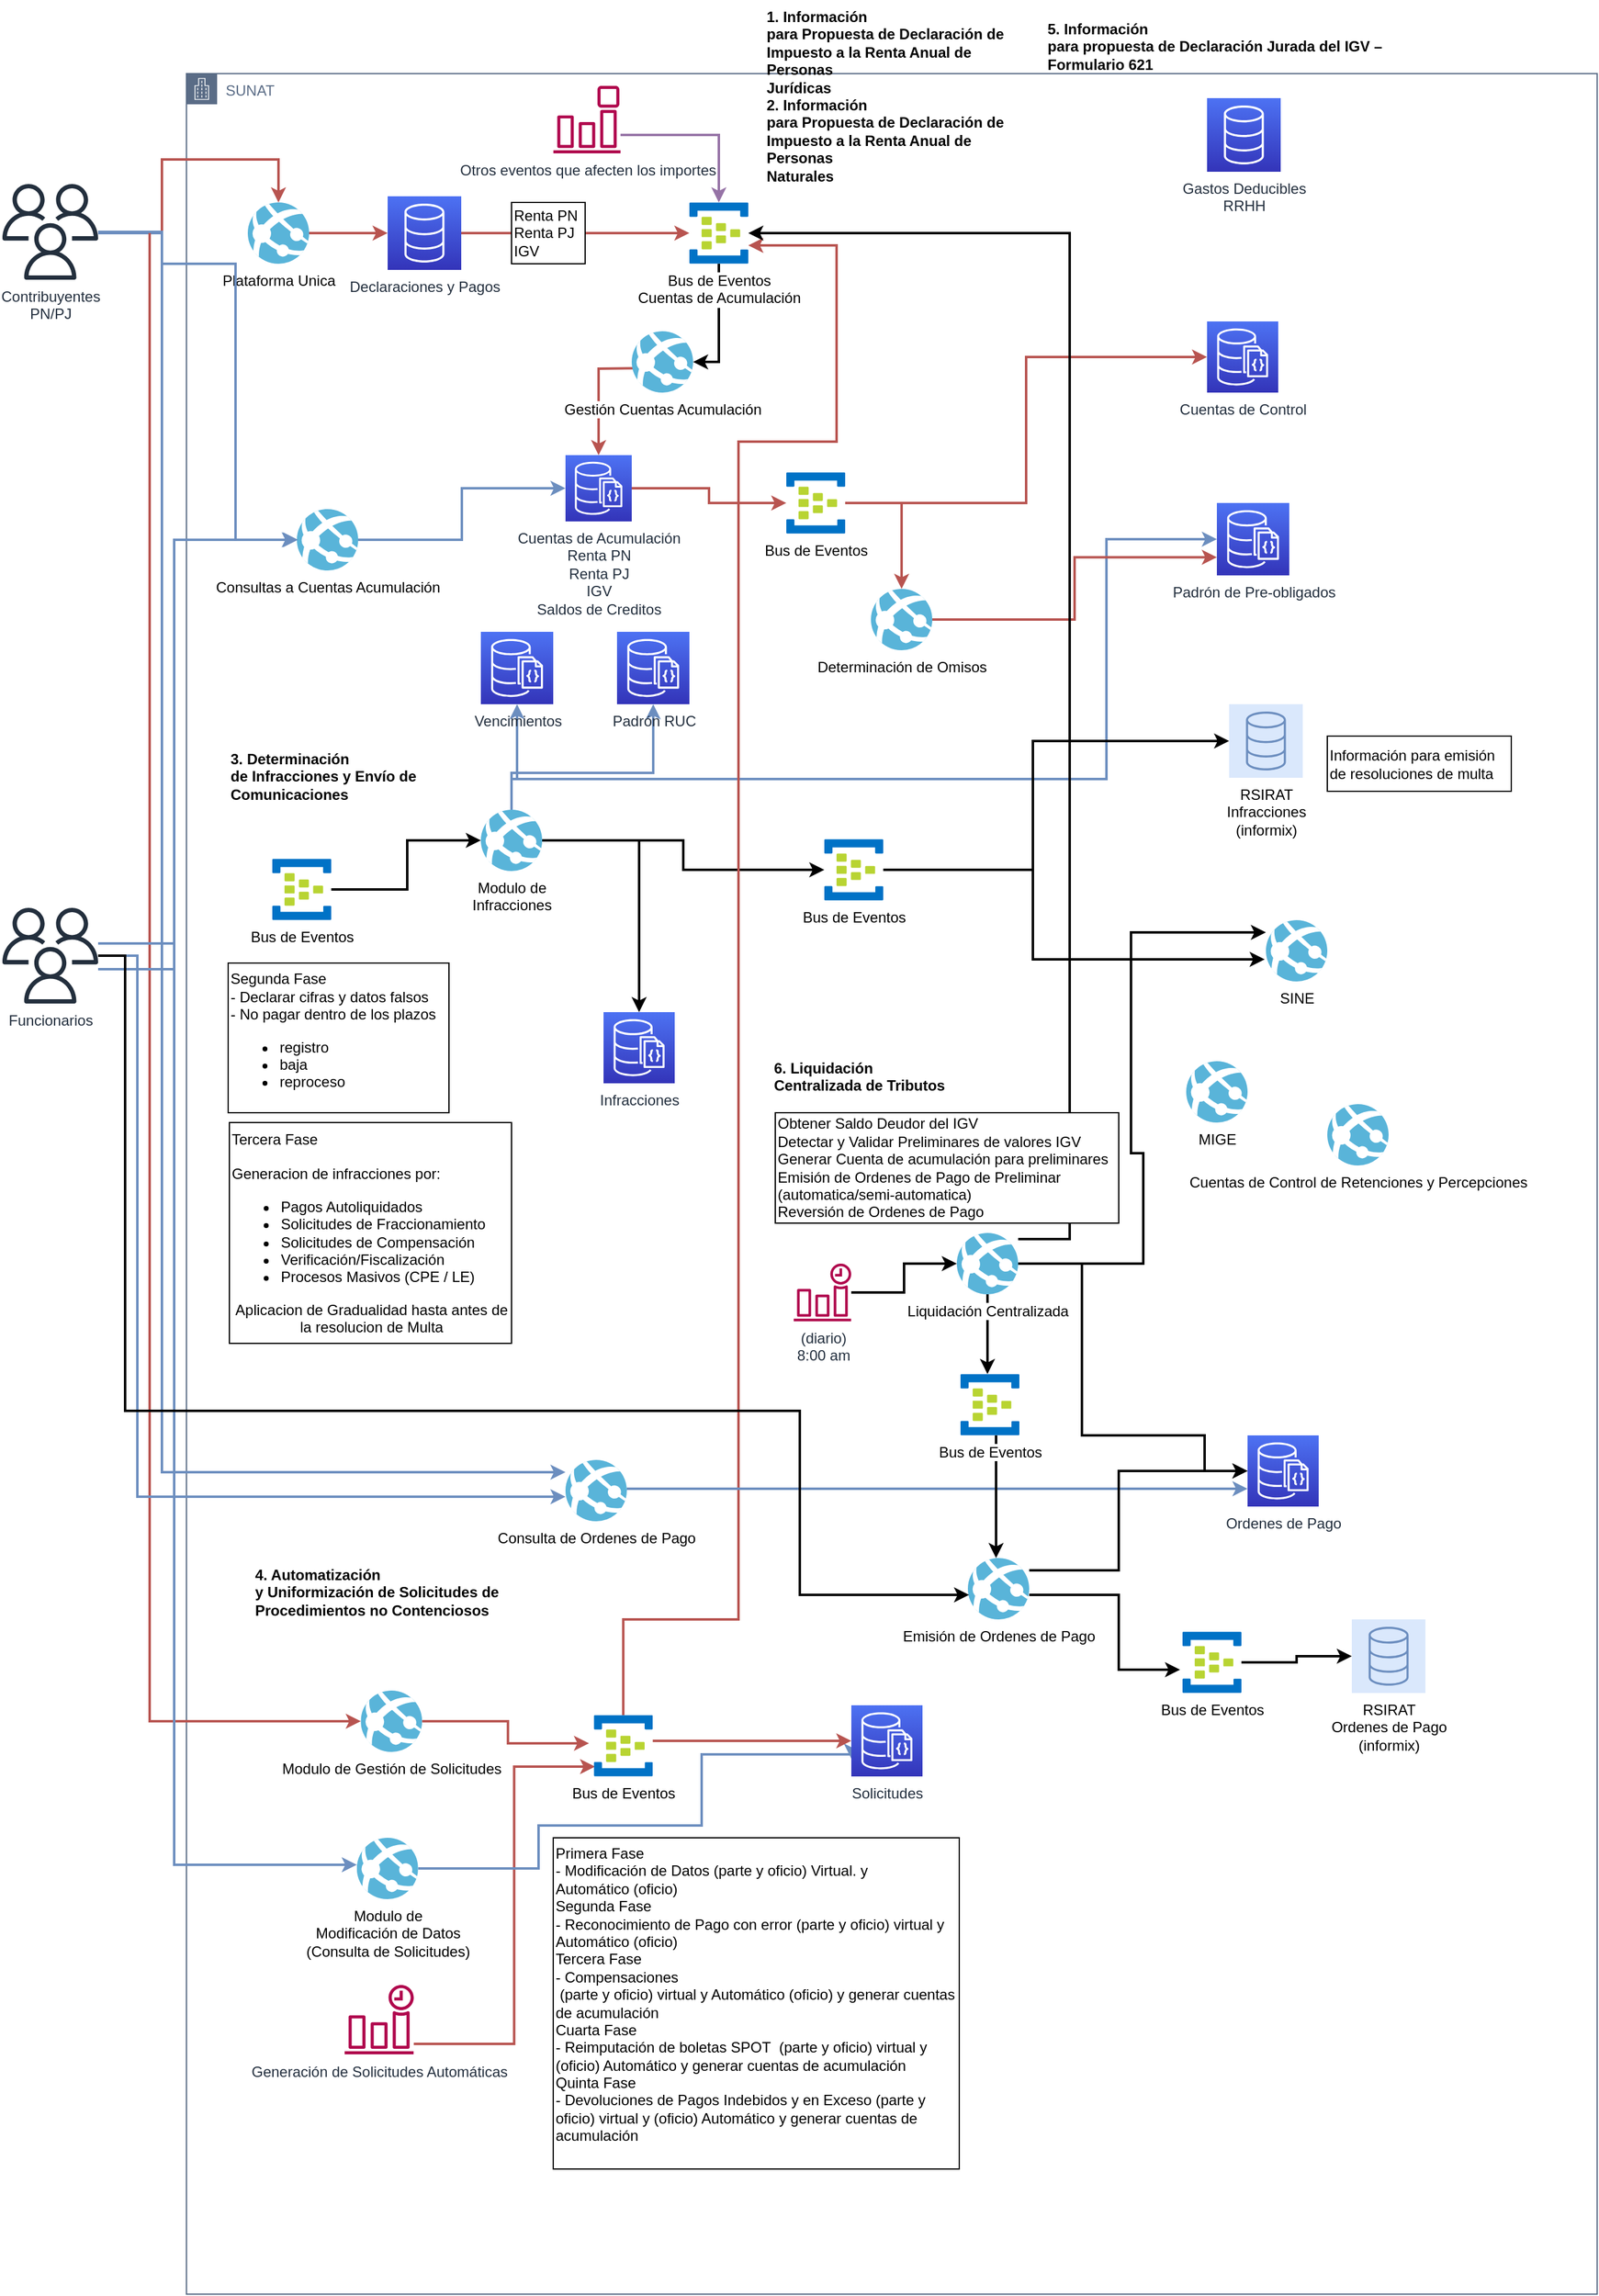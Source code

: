 <mxfile version="20.0.3" type="github">
  <diagram id="YyVtHMCVjJAJdgX77xl3" name="Page-1">
    <mxGraphModel dx="1154" dy="648" grid="1" gridSize="10" guides="1" tooltips="1" connect="1" arrows="1" fold="1" page="1" pageScale="1" pageWidth="827" pageHeight="1169" math="0" shadow="0">
      <root>
        <mxCell id="0" />
        <mxCell id="1" parent="0" />
        <mxCell id="Dba_KshNGZGqnBGReFBX-1" value="SUNAT" style="points=[[0,0],[0.25,0],[0.5,0],[0.75,0],[1,0],[1,0.25],[1,0.5],[1,0.75],[1,1],[0.75,1],[0.5,1],[0.25,1],[0,1],[0,0.75],[0,0.5],[0,0.25]];outlineConnect=0;gradientColor=none;html=1;whiteSpace=wrap;fontSize=12;fontStyle=0;container=1;pointerEvents=0;collapsible=0;recursiveResize=0;shape=mxgraph.aws4.group;grIcon=mxgraph.aws4.group_corporate_data_center;strokeColor=#5A6C86;fillColor=none;verticalAlign=top;align=left;spacingLeft=30;fontColor=#5A6C86;dashed=0;" parent="1" vertex="1">
          <mxGeometry x="180" y="130" width="1150" height="1810" as="geometry" />
        </mxCell>
        <mxCell id="Dba_KshNGZGqnBGReFBX-11" style="edgeStyle=orthogonalEdgeStyle;rounded=0;orthogonalLoop=1;jettySize=auto;html=1;fillColor=#f8cecc;strokeColor=#b85450;strokeWidth=2;" parent="Dba_KshNGZGqnBGReFBX-1" source="605iq-lV5Hz9d19N_AwI-5" target="Dba_KshNGZGqnBGReFBX-10" edge="1">
          <mxGeometry relative="1" as="geometry">
            <mxPoint x="519" y="270" as="targetPoint" />
          </mxGeometry>
        </mxCell>
        <mxCell id="Dba_KshNGZGqnBGReFBX-15" style="edgeStyle=orthogonalEdgeStyle;rounded=0;orthogonalLoop=1;jettySize=auto;html=1;entryX=0;entryY=0.5;entryDx=0;entryDy=0;entryPerimeter=0;fillColor=#f8cecc;strokeColor=#b85450;strokeWidth=2;" parent="Dba_KshNGZGqnBGReFBX-1" source="Dba_KshNGZGqnBGReFBX-10" target="605iq-lV5Hz9d19N_AwI-3" edge="1">
          <mxGeometry relative="1" as="geometry">
            <mxPoint x="659" y="224" as="targetPoint" />
          </mxGeometry>
        </mxCell>
        <mxCell id="rfN_ANFpvwZ0smsy0Tpu-48" style="edgeStyle=orthogonalEdgeStyle;rounded=0;orthogonalLoop=1;jettySize=auto;html=1;strokeWidth=2;fillColor=#f8cecc;strokeColor=#b85450;" parent="Dba_KshNGZGqnBGReFBX-1" source="Dba_KshNGZGqnBGReFBX-10" target="rfN_ANFpvwZ0smsy0Tpu-46" edge="1">
          <mxGeometry relative="1" as="geometry" />
        </mxCell>
        <mxCell id="Dba_KshNGZGqnBGReFBX-10" value="Bus de Eventos" style="sketch=0;aspect=fixed;html=1;points=[];align=center;image;fontSize=12;image=img/lib/mscae/Event_Hubs.svg;" parent="Dba_KshNGZGqnBGReFBX-1" vertex="1">
          <mxGeometry x="489" y="325" width="48" height="50" as="geometry" />
        </mxCell>
        <mxCell id="Dba_KshNGZGqnBGReFBX-19" style="edgeStyle=orthogonalEdgeStyle;rounded=0;orthogonalLoop=1;jettySize=auto;html=1;entryX=0;entryY=0.5;entryDx=0;entryDy=0;entryPerimeter=0;fillColor=#dae8fc;strokeColor=#6c8ebf;strokeWidth=2;" parent="Dba_KshNGZGqnBGReFBX-1" source="Dba_KshNGZGqnBGReFBX-16" target="605iq-lV5Hz9d19N_AwI-5" edge="1">
          <mxGeometry relative="1" as="geometry" />
        </mxCell>
        <mxCell id="Dba_KshNGZGqnBGReFBX-16" value="Consultas a Cuentas Acumulación" style="sketch=0;aspect=fixed;html=1;points=[];align=center;image;fontSize=12;image=img/lib/mscae/App_Services.svg;" parent="Dba_KshNGZGqnBGReFBX-1" vertex="1">
          <mxGeometry x="90" y="355" width="50" height="50" as="geometry" />
        </mxCell>
        <mxCell id="605iq-lV5Hz9d19N_AwI-3" value="Cuentas de Control" style="sketch=0;points=[[0,0,0],[0.25,0,0],[0.5,0,0],[0.75,0,0],[1,0,0],[0,1,0],[0.25,1,0],[0.5,1,0],[0.75,1,0],[1,1,0],[0,0.25,0],[0,0.5,0],[0,0.75,0],[1,0.25,0],[1,0.5,0],[1,0.75,0]];outlineConnect=0;fontColor=#232F3E;gradientColor=#4D72F3;gradientDirection=north;fillColor=#3334B9;strokeColor=#ffffff;dashed=0;verticalLabelPosition=bottom;verticalAlign=top;align=center;html=1;fontSize=12;fontStyle=0;aspect=fixed;shape=mxgraph.aws4.resourceIcon;resIcon=mxgraph.aws4.documentdb_with_mongodb_compatibility;" parent="Dba_KshNGZGqnBGReFBX-1" vertex="1">
          <mxGeometry x="832" y="202" width="58" height="58" as="geometry" />
        </mxCell>
        <mxCell id="605iq-lV5Hz9d19N_AwI-4" value="Padrón de Pre-obligados" style="sketch=0;points=[[0,0,0],[0.25,0,0],[0.5,0,0],[0.75,0,0],[1,0,0],[0,1,0],[0.25,1,0],[0.5,1,0],[0.75,1,0],[1,1,0],[0,0.25,0],[0,0.5,0],[0,0.75,0],[1,0.25,0],[1,0.5,0],[1,0.75,0]];outlineConnect=0;fontColor=#232F3E;gradientColor=#4D72F3;gradientDirection=north;fillColor=#3334B9;strokeColor=#ffffff;dashed=0;verticalLabelPosition=bottom;verticalAlign=top;align=center;html=1;fontSize=12;fontStyle=0;aspect=fixed;shape=mxgraph.aws4.resourceIcon;resIcon=mxgraph.aws4.documentdb_with_mongodb_compatibility;" parent="Dba_KshNGZGqnBGReFBX-1" vertex="1">
          <mxGeometry x="840" y="350" width="59" height="59" as="geometry" />
        </mxCell>
        <mxCell id="605iq-lV5Hz9d19N_AwI-5" value="Cuentas de Acumulación&lt;br&gt;Renta PN&lt;br&gt;Renta PJ&lt;br&gt;IGV&lt;br&gt;Saldos de Creditos" style="sketch=0;points=[[0,0,0],[0.25,0,0],[0.5,0,0],[0.75,0,0],[1,0,0],[0,1,0],[0.25,1,0],[0.5,1,0],[0.75,1,0],[1,1,0],[0,0.25,0],[0,0.5,0],[0,0.75,0],[1,0.25,0],[1,0.5,0],[1,0.75,0]];outlineConnect=0;gradientDirection=north;dashed=0;verticalLabelPosition=bottom;verticalAlign=top;align=center;html=1;fontSize=12;fontStyle=0;aspect=fixed;shape=mxgraph.aws4.resourceIcon;resIcon=mxgraph.aws4.documentdb_with_mongodb_compatibility;fillColor=#3334B9;strokeColor=#ffffff;fontColor=#232F3E;gradientColor=#4D72F3;" parent="Dba_KshNGZGqnBGReFBX-1" vertex="1">
          <mxGeometry x="309" y="311" width="54" height="54" as="geometry" />
        </mxCell>
        <mxCell id="605iq-lV5Hz9d19N_AwI-18" style="edgeStyle=orthogonalEdgeStyle;rounded=0;orthogonalLoop=1;jettySize=auto;html=1;strokeWidth=2;fillColor=#f8cecc;strokeColor=#b85450;" parent="Dba_KshNGZGqnBGReFBX-1" source="605iq-lV5Hz9d19N_AwI-8" target="605iq-lV5Hz9d19N_AwI-15" edge="1">
          <mxGeometry relative="1" as="geometry" />
        </mxCell>
        <mxCell id="605iq-lV5Hz9d19N_AwI-8" value="Plataforma Unica" style="sketch=0;aspect=fixed;html=1;points=[];align=center;image;fontSize=12;image=img/lib/mscae/App_Services.svg;" parent="Dba_KshNGZGqnBGReFBX-1" vertex="1">
          <mxGeometry x="50" y="105" width="50" height="50" as="geometry" />
        </mxCell>
        <mxCell id="605iq-lV5Hz9d19N_AwI-13" style="edgeStyle=orthogonalEdgeStyle;rounded=0;orthogonalLoop=1;jettySize=auto;html=1;fillColor=#f8cecc;strokeColor=#b85450;strokeWidth=2;" parent="Dba_KshNGZGqnBGReFBX-1" target="605iq-lV5Hz9d19N_AwI-5" edge="1">
          <mxGeometry relative="1" as="geometry">
            <mxPoint x="383" y="240" as="sourcePoint" />
          </mxGeometry>
        </mxCell>
        <mxCell id="rfN_ANFpvwZ0smsy0Tpu-47" style="edgeStyle=orthogonalEdgeStyle;rounded=0;orthogonalLoop=1;jettySize=auto;html=1;strokeWidth=2;" parent="Dba_KshNGZGqnBGReFBX-1" source="605iq-lV5Hz9d19N_AwI-9" target="rfN_ANFpvwZ0smsy0Tpu-45" edge="1">
          <mxGeometry relative="1" as="geometry">
            <Array as="points">
              <mxPoint x="434" y="235" />
            </Array>
          </mxGeometry>
        </mxCell>
        <mxCell id="605iq-lV5Hz9d19N_AwI-9" value="Bus de Eventos&lt;br&gt;Cuentas de Acumulación" style="sketch=0;aspect=fixed;html=1;points=[];align=center;image;fontSize=12;image=img/lib/mscae/Event_Hubs.svg;" parent="Dba_KshNGZGqnBGReFBX-1" vertex="1">
          <mxGeometry x="410" y="105" width="48" height="50" as="geometry" />
        </mxCell>
        <mxCell id="605iq-lV5Hz9d19N_AwI-17" style="edgeStyle=orthogonalEdgeStyle;rounded=0;orthogonalLoop=1;jettySize=auto;html=1;strokeWidth=2;fillColor=#f8cecc;strokeColor=#b85450;" parent="Dba_KshNGZGqnBGReFBX-1" source="605iq-lV5Hz9d19N_AwI-15" target="605iq-lV5Hz9d19N_AwI-9" edge="1">
          <mxGeometry relative="1" as="geometry" />
        </mxCell>
        <mxCell id="605iq-lV5Hz9d19N_AwI-15" value="Declaraciones y Pagos" style="sketch=0;points=[[0,0,0],[0.25,0,0],[0.5,0,0],[0.75,0,0],[1,0,0],[0,1,0],[0.25,1,0],[0.5,1,0],[0.75,1,0],[1,1,0],[0,0.25,0],[0,0.5,0],[0,0.75,0],[1,0.25,0],[1,0.5,0],[1,0.75,0]];outlineConnect=0;fontColor=#232F3E;gradientColor=#4D72F3;gradientDirection=north;fillColor=#3334B9;strokeColor=#ffffff;dashed=0;verticalLabelPosition=bottom;verticalAlign=top;align=center;html=1;fontSize=12;fontStyle=0;aspect=fixed;shape=mxgraph.aws4.resourceIcon;resIcon=mxgraph.aws4.database;" parent="Dba_KshNGZGqnBGReFBX-1" vertex="1">
          <mxGeometry x="164" y="100" width="60" height="60" as="geometry" />
        </mxCell>
        <mxCell id="rfN_ANFpvwZ0smsy0Tpu-8" style="edgeStyle=orthogonalEdgeStyle;rounded=0;orthogonalLoop=1;jettySize=auto;html=1;strokeWidth=2;" parent="Dba_KshNGZGqnBGReFBX-1" source="rfN_ANFpvwZ0smsy0Tpu-2" target="rfN_ANFpvwZ0smsy0Tpu-3" edge="1">
          <mxGeometry relative="1" as="geometry" />
        </mxCell>
        <mxCell id="rfN_ANFpvwZ0smsy0Tpu-11" style="edgeStyle=orthogonalEdgeStyle;rounded=0;orthogonalLoop=1;jettySize=auto;html=1;strokeWidth=2;fillColor=#dae8fc;strokeColor=#6c8ebf;" parent="Dba_KshNGZGqnBGReFBX-1" source="rfN_ANFpvwZ0smsy0Tpu-2" target="605iq-lV5Hz9d19N_AwI-4" edge="1">
          <mxGeometry relative="1" as="geometry">
            <Array as="points">
              <mxPoint x="265" y="575" />
              <mxPoint x="750" y="575" />
            </Array>
          </mxGeometry>
        </mxCell>
        <mxCell id="rfN_ANFpvwZ0smsy0Tpu-12" style="edgeStyle=orthogonalEdgeStyle;rounded=0;orthogonalLoop=1;jettySize=auto;html=1;strokeWidth=2;" parent="Dba_KshNGZGqnBGReFBX-1" source="rfN_ANFpvwZ0smsy0Tpu-2" target="rfN_ANFpvwZ0smsy0Tpu-4" edge="1">
          <mxGeometry relative="1" as="geometry">
            <Array as="points" />
          </mxGeometry>
        </mxCell>
        <mxCell id="rfN_ANFpvwZ0smsy0Tpu-14" style="edgeStyle=orthogonalEdgeStyle;rounded=0;orthogonalLoop=1;jettySize=auto;html=1;entryX=0.5;entryY=1;entryDx=0;entryDy=0;entryPerimeter=0;strokeWidth=2;strokeColor=#6c8ebf;fillColor=#dae8fc;" parent="Dba_KshNGZGqnBGReFBX-1" source="rfN_ANFpvwZ0smsy0Tpu-2" target="rfN_ANFpvwZ0smsy0Tpu-13" edge="1">
          <mxGeometry relative="1" as="geometry">
            <Array as="points">
              <mxPoint x="265" y="575" />
              <mxPoint x="270" y="575" />
            </Array>
          </mxGeometry>
        </mxCell>
        <mxCell id="rfN_ANFpvwZ0smsy0Tpu-69" style="edgeStyle=orthogonalEdgeStyle;rounded=0;orthogonalLoop=1;jettySize=auto;html=1;entryX=0.5;entryY=1;entryDx=0;entryDy=0;entryPerimeter=0;strokeWidth=2;strokeColor=#6c8ebf;fillColor=#dae8fc;" parent="Dba_KshNGZGqnBGReFBX-1" source="rfN_ANFpvwZ0smsy0Tpu-2" target="rfN_ANFpvwZ0smsy0Tpu-53" edge="1">
          <mxGeometry relative="1" as="geometry">
            <Array as="points">
              <mxPoint x="265" y="570" />
              <mxPoint x="381" y="570" />
            </Array>
          </mxGeometry>
        </mxCell>
        <mxCell id="rfN_ANFpvwZ0smsy0Tpu-2" value="Modulo de &lt;br&gt;Infracciones" style="sketch=0;aspect=fixed;html=1;points=[];align=center;image;fontSize=12;image=img/lib/mscae/App_Services.svg;" parent="Dba_KshNGZGqnBGReFBX-1" vertex="1">
          <mxGeometry x="240" y="600" width="50" height="50" as="geometry" />
        </mxCell>
        <mxCell id="rfN_ANFpvwZ0smsy0Tpu-3" value="Infracciones" style="sketch=0;points=[[0,0,0],[0.25,0,0],[0.5,0,0],[0.75,0,0],[1,0,0],[0,1,0],[0.25,1,0],[0.5,1,0],[0.75,1,0],[1,1,0],[0,0.25,0],[0,0.5,0],[0,0.75,0],[1,0.25,0],[1,0.5,0],[1,0.75,0]];outlineConnect=0;fontColor=#232F3E;gradientColor=#4D72F3;gradientDirection=north;fillColor=#3334B9;strokeColor=#ffffff;dashed=0;verticalLabelPosition=bottom;verticalAlign=top;align=center;html=1;fontSize=12;fontStyle=0;aspect=fixed;shape=mxgraph.aws4.resourceIcon;resIcon=mxgraph.aws4.documentdb_with_mongodb_compatibility;" parent="Dba_KshNGZGqnBGReFBX-1" vertex="1">
          <mxGeometry x="340" y="765" width="58" height="58" as="geometry" />
        </mxCell>
        <mxCell id="rfN_ANFpvwZ0smsy0Tpu-7" style="edgeStyle=orthogonalEdgeStyle;rounded=0;orthogonalLoop=1;jettySize=auto;html=1;strokeWidth=2;" parent="Dba_KshNGZGqnBGReFBX-1" source="rfN_ANFpvwZ0smsy0Tpu-4" target="rfN_ANFpvwZ0smsy0Tpu-5" edge="1">
          <mxGeometry relative="1" as="geometry">
            <Array as="points">
              <mxPoint x="690" y="649" />
              <mxPoint x="690" y="544" />
            </Array>
          </mxGeometry>
        </mxCell>
        <mxCell id="rfN_ANFpvwZ0smsy0Tpu-68" style="edgeStyle=orthogonalEdgeStyle;rounded=0;orthogonalLoop=1;jettySize=auto;html=1;entryX=-0.02;entryY=0.64;entryDx=0;entryDy=0;entryPerimeter=0;strokeWidth=2;" parent="Dba_KshNGZGqnBGReFBX-1" source="rfN_ANFpvwZ0smsy0Tpu-4" target="rfN_ANFpvwZ0smsy0Tpu-67" edge="1">
          <mxGeometry relative="1" as="geometry">
            <Array as="points">
              <mxPoint x="690" y="649" />
              <mxPoint x="690" y="722" />
            </Array>
          </mxGeometry>
        </mxCell>
        <mxCell id="rfN_ANFpvwZ0smsy0Tpu-4" value="Bus de Eventos" style="sketch=0;aspect=fixed;html=1;points=[];align=center;image;fontSize=12;image=img/lib/mscae/Event_Hubs.svg;" parent="Dba_KshNGZGqnBGReFBX-1" vertex="1">
          <mxGeometry x="520" y="624" width="48" height="50" as="geometry" />
        </mxCell>
        <mxCell id="rfN_ANFpvwZ0smsy0Tpu-5" value="RSIRAT&lt;br&gt;Infracciones&lt;br&gt;(informix)" style="sketch=0;points=[[0,0,0],[0.25,0,0],[0.5,0,0],[0.75,0,0],[1,0,0],[0,1,0],[0.25,1,0],[0.5,1,0],[0.75,1,0],[1,1,0],[0,0.25,0],[0,0.5,0],[0,0.75,0],[1,0.25,0],[1,0.5,0],[1,0.75,0]];outlineConnect=0;gradientDirection=north;dashed=0;verticalLabelPosition=bottom;verticalAlign=top;align=center;html=1;fontSize=12;fontStyle=0;aspect=fixed;shape=mxgraph.aws4.resourceIcon;resIcon=mxgraph.aws4.database;fillColor=#dae8fc;strokeColor=#6c8ebf;" parent="Dba_KshNGZGqnBGReFBX-1" vertex="1">
          <mxGeometry x="850" y="514" width="60" height="60" as="geometry" />
        </mxCell>
        <mxCell id="rfN_ANFpvwZ0smsy0Tpu-10" style="edgeStyle=orthogonalEdgeStyle;rounded=0;orthogonalLoop=1;jettySize=auto;html=1;strokeWidth=2;" parent="Dba_KshNGZGqnBGReFBX-1" source="rfN_ANFpvwZ0smsy0Tpu-9" target="rfN_ANFpvwZ0smsy0Tpu-2" edge="1">
          <mxGeometry relative="1" as="geometry">
            <Array as="points">
              <mxPoint x="180" y="665" />
              <mxPoint x="180" y="625" />
            </Array>
          </mxGeometry>
        </mxCell>
        <mxCell id="rfN_ANFpvwZ0smsy0Tpu-9" value="Bus de Eventos" style="sketch=0;aspect=fixed;html=1;points=[];align=center;image;fontSize=12;image=img/lib/mscae/Event_Hubs.svg;" parent="Dba_KshNGZGqnBGReFBX-1" vertex="1">
          <mxGeometry x="70" y="640" width="48" height="50" as="geometry" />
        </mxCell>
        <mxCell id="rfN_ANFpvwZ0smsy0Tpu-13" value="Vencimientos" style="sketch=0;points=[[0,0,0],[0.25,0,0],[0.5,0,0],[0.75,0,0],[1,0,0],[0,1,0],[0.25,1,0],[0.5,1,0],[0.75,1,0],[1,1,0],[0,0.25,0],[0,0.5,0],[0,0.75,0],[1,0.25,0],[1,0.5,0],[1,0.75,0]];outlineConnect=0;fontColor=#232F3E;gradientColor=#4D72F3;gradientDirection=north;fillColor=#3334B9;strokeColor=#ffffff;dashed=0;verticalLabelPosition=bottom;verticalAlign=top;align=center;html=1;fontSize=12;fontStyle=0;aspect=fixed;shape=mxgraph.aws4.resourceIcon;resIcon=mxgraph.aws4.documentdb_with_mongodb_compatibility;" parent="Dba_KshNGZGqnBGReFBX-1" vertex="1">
          <mxGeometry x="240" y="455" width="59" height="59" as="geometry" />
        </mxCell>
        <mxCell id="rfN_ANFpvwZ0smsy0Tpu-30" style="edgeStyle=orthogonalEdgeStyle;rounded=0;orthogonalLoop=1;jettySize=auto;html=1;entryX=-0.083;entryY=0.46;entryDx=0;entryDy=0;entryPerimeter=0;strokeWidth=2;fillColor=#f8cecc;strokeColor=#b85450;" parent="Dba_KshNGZGqnBGReFBX-1" source="rfN_ANFpvwZ0smsy0Tpu-15" target="rfN_ANFpvwZ0smsy0Tpu-27" edge="1">
          <mxGeometry relative="1" as="geometry" />
        </mxCell>
        <mxCell id="rfN_ANFpvwZ0smsy0Tpu-15" value="Modulo de Gestión de Solicitudes" style="sketch=0;aspect=fixed;html=1;points=[];align=center;image;fontSize=12;image=img/lib/mscae/App_Services.svg;" parent="Dba_KshNGZGqnBGReFBX-1" vertex="1">
          <mxGeometry x="142.13" y="1318" width="50" height="50" as="geometry" />
        </mxCell>
        <mxCell id="rfN_ANFpvwZ0smsy0Tpu-16" value="&lt;b style=&quot;mso-bidi-font-weight:normal&quot;&gt;&lt;span lang=&quot;ES&quot;&gt;3. Determinación&lt;br&gt;de Infracciones y Envío de Comunicaciones&lt;/span&gt;&lt;/b&gt;" style="text;whiteSpace=wrap;html=1;" parent="Dba_KshNGZGqnBGReFBX-1" vertex="1">
          <mxGeometry x="33.5" y="545" width="160" height="50" as="geometry" />
        </mxCell>
        <mxCell id="rfN_ANFpvwZ0smsy0Tpu-19" value="&lt;div&gt;&lt;span style=&quot;text-align: center; background-color: rgb(255, 255, 255);&quot;&gt;Segunda Fase&lt;/span&gt;&lt;br style=&quot;text-align: center;&quot;&gt;&lt;span style=&quot;text-align: center; background-color: rgb(255, 255, 255);&quot;&gt;- Declarar cifras y datos falsos&lt;/span&gt;&lt;br style=&quot;text-align: center;&quot;&gt;&lt;span style=&quot;text-align: center; background-color: rgb(255, 255, 255);&quot;&gt;- No pagar dentro de los plazos&lt;/span&gt;&lt;br&gt;&lt;/div&gt;&lt;ul&gt;&lt;li&gt;registro&lt;/li&gt;&lt;li&gt;baja&lt;/li&gt;&lt;li&gt;reproceso&lt;/li&gt;&lt;/ul&gt;" style="rounded=0;whiteSpace=wrap;html=1;align=left;" parent="Dba_KshNGZGqnBGReFBX-1" vertex="1">
          <mxGeometry x="34" y="725" width="180" height="122" as="geometry" />
        </mxCell>
        <mxCell id="rfN_ANFpvwZ0smsy0Tpu-20" value="&lt;span style=&quot;text-align: center; background-color: rgb(255, 255, 255);&quot;&gt;Tercera Fase&lt;br&gt;&lt;/span&gt;&lt;br&gt;Generacion de infracciones por:&lt;br style=&quot;text-align: center;&quot;&gt;&lt;ul&gt;&lt;li&gt;&lt;span style=&quot;text-align: center; background-color: rgb(255, 255, 255);&quot;&gt;Pagos Autoliquidados&lt;/span&gt;&lt;/li&gt;&lt;li&gt;&lt;span style=&quot;text-align: center; background-color: rgb(255, 255, 255);&quot;&gt;Solicitudes de Fraccionamiento&lt;/span&gt;&lt;/li&gt;&lt;li&gt;&lt;span style=&quot;text-align: center; background-color: rgb(255, 255, 255);&quot;&gt;Solicitudes de Compensación&lt;/span&gt;&lt;/li&gt;&lt;li&gt;&lt;span style=&quot;text-align: center; background-color: rgb(255, 255, 255);&quot;&gt;Verificación/Fiscalización&lt;/span&gt;&lt;/li&gt;&lt;li&gt;&lt;span style=&quot;text-align: center; background-color: rgb(255, 255, 255);&quot;&gt;Procesos Masivos (CPE / LE)&lt;/span&gt;&lt;/li&gt;&lt;/ul&gt;&lt;div style=&quot;text-align: center;&quot;&gt;Aplicacion de Gradualidad hasta antes de la resolucion de Multa&lt;/div&gt;" style="rounded=0;whiteSpace=wrap;html=1;align=left;" parent="Dba_KshNGZGqnBGReFBX-1" vertex="1">
          <mxGeometry x="35" y="855" width="230" height="180" as="geometry" />
        </mxCell>
        <mxCell id="rfN_ANFpvwZ0smsy0Tpu-21" value="&lt;b style=&quot;mso-bidi-font-weight:normal&quot;&gt;&lt;span lang=&quot;ES&quot;&gt;4. Automatización&lt;br&gt;y Uniformización de Solicitudes de Procedimientos no Contenciosos&lt;/span&gt;&lt;/b&gt;&lt;span lang=&quot;ES&quot;&gt;&amp;nbsp;&lt;/span&gt;" style="text;whiteSpace=wrap;html=1;" parent="Dba_KshNGZGqnBGReFBX-1" vertex="1">
          <mxGeometry x="54" y="1210" width="280" height="50" as="geometry" />
        </mxCell>
        <mxCell id="rfN_ANFpvwZ0smsy0Tpu-31" style="edgeStyle=orthogonalEdgeStyle;rounded=0;orthogonalLoop=1;jettySize=auto;html=1;entryX=0.021;entryY=0.84;entryDx=0;entryDy=0;entryPerimeter=0;strokeWidth=2;fillColor=#f8cecc;strokeColor=#b85450;" parent="Dba_KshNGZGqnBGReFBX-1" source="rfN_ANFpvwZ0smsy0Tpu-22" target="rfN_ANFpvwZ0smsy0Tpu-27" edge="1">
          <mxGeometry relative="1" as="geometry">
            <Array as="points">
              <mxPoint x="267.13" y="1606" />
              <mxPoint x="267.13" y="1380" />
            </Array>
          </mxGeometry>
        </mxCell>
        <mxCell id="rfN_ANFpvwZ0smsy0Tpu-22" value="Generación de Solicitudes Automáticas" style="sketch=0;outlineConnect=0;fontColor=#232F3E;gradientColor=none;fillColor=#B0084D;strokeColor=none;dashed=0;verticalLabelPosition=bottom;verticalAlign=top;align=center;html=1;fontSize=12;fontStyle=0;aspect=fixed;pointerEvents=1;shape=mxgraph.aws4.event_time_based;" parent="Dba_KshNGZGqnBGReFBX-1" vertex="1">
          <mxGeometry x="128.88" y="1558" width="56.5" height="56.5" as="geometry" />
        </mxCell>
        <mxCell id="rfN_ANFpvwZ0smsy0Tpu-29" style="edgeStyle=orthogonalEdgeStyle;rounded=0;orthogonalLoop=1;jettySize=auto;html=1;entryX=0;entryY=0.75;entryDx=0;entryDy=0;entryPerimeter=0;strokeWidth=2;fillColor=#dae8fc;strokeColor=#6c8ebf;" parent="Dba_KshNGZGqnBGReFBX-1" source="rfN_ANFpvwZ0smsy0Tpu-23" target="rfN_ANFpvwZ0smsy0Tpu-26" edge="1">
          <mxGeometry relative="1" as="geometry">
            <Array as="points">
              <mxPoint x="287" y="1463" />
              <mxPoint x="287" y="1428" />
              <mxPoint x="420" y="1428" />
              <mxPoint x="420" y="1370" />
              <mxPoint x="542" y="1370" />
            </Array>
          </mxGeometry>
        </mxCell>
        <mxCell id="rfN_ANFpvwZ0smsy0Tpu-23" value="Modulo de &lt;br&gt;Modificación de Datos&lt;br&gt;(Consulta de Solicitudes)" style="sketch=0;aspect=fixed;html=1;points=[];align=center;image;fontSize=12;image=img/lib/mscae/App_Services.svg;" parent="Dba_KshNGZGqnBGReFBX-1" vertex="1">
          <mxGeometry x="138.88" y="1438" width="50" height="50" as="geometry" />
        </mxCell>
        <mxCell id="rfN_ANFpvwZ0smsy0Tpu-26" value="Solicitudes" style="sketch=0;points=[[0,0,0],[0.25,0,0],[0.5,0,0],[0.75,0,0],[1,0,0],[0,1,0],[0.25,1,0],[0.5,1,0],[0.75,1,0],[1,1,0],[0,0.25,0],[0,0.5,0],[0,0.75,0],[1,0.25,0],[1,0.5,0],[1,0.75,0]];outlineConnect=0;fontColor=#232F3E;gradientColor=#4D72F3;gradientDirection=north;fillColor=#3334B9;strokeColor=#ffffff;dashed=0;verticalLabelPosition=bottom;verticalAlign=top;align=center;html=1;fontSize=12;fontStyle=0;aspect=fixed;shape=mxgraph.aws4.resourceIcon;resIcon=mxgraph.aws4.documentdb_with_mongodb_compatibility;" parent="Dba_KshNGZGqnBGReFBX-1" vertex="1">
          <mxGeometry x="542" y="1330" width="58" height="58" as="geometry" />
        </mxCell>
        <mxCell id="rfN_ANFpvwZ0smsy0Tpu-32" style="edgeStyle=orthogonalEdgeStyle;rounded=0;orthogonalLoop=1;jettySize=auto;html=1;entryX=0;entryY=0.5;entryDx=0;entryDy=0;entryPerimeter=0;strokeWidth=2;fillColor=#f8cecc;strokeColor=#b85450;" parent="Dba_KshNGZGqnBGReFBX-1" source="rfN_ANFpvwZ0smsy0Tpu-27" target="rfN_ANFpvwZ0smsy0Tpu-26" edge="1">
          <mxGeometry relative="1" as="geometry">
            <Array as="points">
              <mxPoint x="420" y="1359" />
              <mxPoint x="420" y="1359" />
            </Array>
          </mxGeometry>
        </mxCell>
        <mxCell id="rfN_ANFpvwZ0smsy0Tpu-36" style="edgeStyle=orthogonalEdgeStyle;rounded=0;orthogonalLoop=1;jettySize=auto;html=1;strokeWidth=2;fillColor=#f8cecc;strokeColor=#b85450;" parent="Dba_KshNGZGqnBGReFBX-1" source="rfN_ANFpvwZ0smsy0Tpu-27" target="605iq-lV5Hz9d19N_AwI-9" edge="1">
          <mxGeometry relative="1" as="geometry">
            <Array as="points">
              <mxPoint x="356" y="1260" />
              <mxPoint x="450" y="1260" />
              <mxPoint x="450" y="300" />
              <mxPoint x="530" y="300" />
              <mxPoint x="530" y="140" />
            </Array>
          </mxGeometry>
        </mxCell>
        <mxCell id="rfN_ANFpvwZ0smsy0Tpu-27" value="Bus de Eventos" style="sketch=0;aspect=fixed;html=1;points=[];align=center;image;fontSize=12;image=img/lib/mscae/Event_Hubs.svg;" parent="Dba_KshNGZGqnBGReFBX-1" vertex="1">
          <mxGeometry x="332.13" y="1338" width="48" height="50" as="geometry" />
        </mxCell>
        <mxCell id="rfN_ANFpvwZ0smsy0Tpu-35" value="&lt;div&gt;&lt;span style=&quot;text-align: center; background-color: rgb(255, 255, 255);&quot;&gt;Primera Fase&lt;/span&gt;&lt;br style=&quot;text-align: center;&quot;&gt;&lt;span style=&quot;text-align: center; background-color: rgb(255, 255, 255);&quot;&gt;- Modificación de Datos (parte y oficio) Virtual. y Automático&amp;nbsp;(oficio)&lt;/span&gt;&lt;/div&gt;&lt;div&gt;&lt;span style=&quot;text-align: center; background-color: rgb(255, 255, 255);&quot;&gt;Segunda Fase&lt;/span&gt;&lt;/div&gt;&lt;div&gt;&lt;span style=&quot;text-align: center; background-color: rgb(255, 255, 255);&quot;&gt;- Reconocimiento de Pago con error (parte y oficio) virtual y Automático&amp;nbsp;(oficio)&amp;nbsp;&lt;/span&gt;&lt;/div&gt;&lt;div&gt;&lt;span style=&quot;text-align: center; background-color: rgb(255, 255, 255);&quot;&gt;Tercera Fase&lt;/span&gt;&lt;/div&gt;&lt;div&gt;&lt;span style=&quot;text-align: center; background-color: rgb(255, 255, 255);&quot;&gt;- Compensaciones&amp;nbsp;&lt;/span&gt;&lt;/div&gt;&lt;span style=&quot;text-align: center; background-color: rgb(255, 255, 255);&quot;&gt;&amp;nbsp;(parte y oficio) virtual y Automático&amp;nbsp;(oficio) y generar cuentas de acumulación&lt;br&gt;Cuarta Fase&lt;br&gt;- Reimputación de boletas SPOT&amp;nbsp;&lt;/span&gt;&lt;span style=&quot;text-align: center; background-color: rgb(255, 255, 255);&quot;&gt;&amp;nbsp;(parte y oficio) virtual y (oficio) Automático y generar cuentas de acumulación&lt;br&gt;&lt;/span&gt;Quinta Fase&lt;br&gt;- Devoluciones de Pagos Indebidos y en Exceso&amp;nbsp;&lt;span style=&quot;text-align: center; background-color: rgb(255, 255, 255);&quot;&gt;(parte y oficio) virtual y (oficio) Automático y generar cuentas de acumulación&lt;/span&gt;&lt;br style=&quot;text-align: center;&quot;&gt;&lt;span style=&quot;text-align: center; background-color: rgb(255, 255, 255);&quot;&gt;&lt;br&gt;&lt;/span&gt;" style="rounded=0;whiteSpace=wrap;html=1;align=left;" parent="Dba_KshNGZGqnBGReFBX-1" vertex="1">
          <mxGeometry x="299" y="1438" width="331" height="270" as="geometry" />
        </mxCell>
        <mxCell id="rfN_ANFpvwZ0smsy0Tpu-37" value="&lt;div&gt;&lt;span style=&quot;background-color: rgb(255, 255, 255);&quot;&gt;Información para emisión de resoluciones de multa&lt;/span&gt;&lt;/div&gt;" style="rounded=0;whiteSpace=wrap;html=1;align=left;" parent="Dba_KshNGZGqnBGReFBX-1" vertex="1">
          <mxGeometry x="930" y="540" width="150" height="45" as="geometry" />
        </mxCell>
        <mxCell id="rfN_ANFpvwZ0smsy0Tpu-42" style="edgeStyle=orthogonalEdgeStyle;rounded=0;orthogonalLoop=1;jettySize=auto;html=1;strokeWidth=2;fillColor=#e1d5e7;strokeColor=#9673a6;" parent="Dba_KshNGZGqnBGReFBX-1" source="rfN_ANFpvwZ0smsy0Tpu-41" target="605iq-lV5Hz9d19N_AwI-9" edge="1">
          <mxGeometry relative="1" as="geometry">
            <Array as="points">
              <mxPoint x="434" y="50" />
            </Array>
          </mxGeometry>
        </mxCell>
        <mxCell id="rfN_ANFpvwZ0smsy0Tpu-41" value="Otros eventos que afecten los importes" style="sketch=0;outlineConnect=0;fontColor=#232F3E;gradientColor=none;fillColor=#B0084D;strokeColor=none;dashed=0;verticalLabelPosition=bottom;verticalAlign=top;align=center;html=1;fontSize=12;fontStyle=0;aspect=fixed;pointerEvents=1;shape=mxgraph.aws4.event_event_based;" parent="Dba_KshNGZGqnBGReFBX-1" vertex="1">
          <mxGeometry x="299" y="10" width="55" height="55" as="geometry" />
        </mxCell>
        <mxCell id="rfN_ANFpvwZ0smsy0Tpu-43" value="&lt;b style=&quot;mso-bidi-font-weight:normal&quot;&gt;&lt;span lang=&quot;ES&quot;&gt;6. Liquidación&lt;br&gt;Centralizada de Tributos&lt;/span&gt;&lt;/b&gt;" style="text;whiteSpace=wrap;html=1;" parent="Dba_KshNGZGqnBGReFBX-1" vertex="1">
          <mxGeometry x="477" y="797" width="170" height="50" as="geometry" />
        </mxCell>
        <mxCell id="rfN_ANFpvwZ0smsy0Tpu-44" value="&lt;div&gt;&lt;span style=&quot;background-color: rgb(255, 255, 255);&quot;&gt;Renta PN&lt;/span&gt;&lt;/div&gt;&lt;div&gt;&lt;span style=&quot;background-color: rgb(255, 255, 255);&quot;&gt;Renta PJ&lt;/span&gt;&lt;/div&gt;&lt;div&gt;&lt;span style=&quot;background-color: rgb(255, 255, 255);&quot;&gt;IGV&lt;/span&gt;&lt;/div&gt;" style="rounded=0;whiteSpace=wrap;html=1;align=left;" parent="Dba_KshNGZGqnBGReFBX-1" vertex="1">
          <mxGeometry x="265" y="105" width="60" height="50" as="geometry" />
        </mxCell>
        <mxCell id="rfN_ANFpvwZ0smsy0Tpu-45" value="Gestión Cuentas Acumulación" style="sketch=0;aspect=fixed;html=1;points=[];align=center;image;fontSize=12;image=img/lib/mscae/App_Services.svg;" parent="Dba_KshNGZGqnBGReFBX-1" vertex="1">
          <mxGeometry x="363" y="210" width="50" height="50" as="geometry" />
        </mxCell>
        <mxCell id="rfN_ANFpvwZ0smsy0Tpu-49" style="edgeStyle=orthogonalEdgeStyle;rounded=0;orthogonalLoop=1;jettySize=auto;html=1;entryX=0;entryY=0.75;entryDx=0;entryDy=0;entryPerimeter=0;strokeWidth=2;fillColor=#f8cecc;strokeColor=#b85450;" parent="Dba_KshNGZGqnBGReFBX-1" source="rfN_ANFpvwZ0smsy0Tpu-46" target="605iq-lV5Hz9d19N_AwI-4" edge="1">
          <mxGeometry relative="1" as="geometry" />
        </mxCell>
        <mxCell id="rfN_ANFpvwZ0smsy0Tpu-46" value="Determinación de Omisos" style="sketch=0;aspect=fixed;html=1;points=[];align=center;image;fontSize=12;image=img/lib/mscae/App_Services.svg;" parent="Dba_KshNGZGqnBGReFBX-1" vertex="1">
          <mxGeometry x="558" y="420" width="50" height="50" as="geometry" />
        </mxCell>
        <mxCell id="rfN_ANFpvwZ0smsy0Tpu-51" value="MIGE" style="sketch=0;aspect=fixed;html=1;points=[];align=center;image;fontSize=12;image=img/lib/mscae/App_Services.svg;" parent="Dba_KshNGZGqnBGReFBX-1" vertex="1">
          <mxGeometry x="815" y="805" width="50" height="50" as="geometry" />
        </mxCell>
        <mxCell id="rfN_ANFpvwZ0smsy0Tpu-52" value="Cuentas de Control de Retenciones y Percepciones" style="sketch=0;aspect=fixed;html=1;points=[];align=center;image;fontSize=12;image=img/lib/mscae/App_Services.svg;" parent="Dba_KshNGZGqnBGReFBX-1" vertex="1">
          <mxGeometry x="930" y="840" width="50" height="50" as="geometry" />
        </mxCell>
        <mxCell id="rfN_ANFpvwZ0smsy0Tpu-53" value="Padrón RUC" style="sketch=0;points=[[0,0,0],[0.25,0,0],[0.5,0,0],[0.75,0,0],[1,0,0],[0,1,0],[0.25,1,0],[0.5,1,0],[0.75,1,0],[1,1,0],[0,0.25,0],[0,0.5,0],[0,0.75,0],[1,0.25,0],[1,0.5,0],[1,0.75,0]];outlineConnect=0;fontColor=#232F3E;gradientColor=#4D72F3;gradientDirection=north;fillColor=#3334B9;strokeColor=#ffffff;dashed=0;verticalLabelPosition=bottom;verticalAlign=top;align=center;html=1;fontSize=12;fontStyle=0;aspect=fixed;shape=mxgraph.aws4.resourceIcon;resIcon=mxgraph.aws4.documentdb_with_mongodb_compatibility;" parent="Dba_KshNGZGqnBGReFBX-1" vertex="1">
          <mxGeometry x="351" y="455" width="59" height="59" as="geometry" />
        </mxCell>
        <mxCell id="rfN_ANFpvwZ0smsy0Tpu-56" style="edgeStyle=orthogonalEdgeStyle;rounded=0;orthogonalLoop=1;jettySize=auto;html=1;entryX=-0.042;entryY=0.62;entryDx=0;entryDy=0;entryPerimeter=0;strokeWidth=2;" parent="Dba_KshNGZGqnBGReFBX-1" source="rfN_ANFpvwZ0smsy0Tpu-76" target="rfN_ANFpvwZ0smsy0Tpu-55" edge="1">
          <mxGeometry relative="1" as="geometry">
            <mxPoint x="642" y="990" as="sourcePoint" />
            <Array as="points">
              <mxPoint x="760" y="1240" />
              <mxPoint x="760" y="1301" />
            </Array>
          </mxGeometry>
        </mxCell>
        <mxCell id="rfN_ANFpvwZ0smsy0Tpu-60" style="edgeStyle=orthogonalEdgeStyle;rounded=0;orthogonalLoop=1;jettySize=auto;html=1;entryX=0;entryY=0.5;entryDx=0;entryDy=0;entryPerimeter=0;strokeWidth=2;startArrow=none;" parent="Dba_KshNGZGqnBGReFBX-1" source="rfN_ANFpvwZ0smsy0Tpu-70" target="rfN_ANFpvwZ0smsy0Tpu-59" edge="1">
          <mxGeometry relative="1" as="geometry">
            <mxPoint x="642" y="990" as="sourcePoint" />
            <Array as="points">
              <mxPoint x="730" y="970" />
              <mxPoint x="730" y="1110" />
              <mxPoint x="830" y="1110" />
            </Array>
          </mxGeometry>
        </mxCell>
        <mxCell id="rfN_ANFpvwZ0smsy0Tpu-58" style="edgeStyle=orthogonalEdgeStyle;rounded=0;orthogonalLoop=1;jettySize=auto;html=1;strokeWidth=2;" parent="Dba_KshNGZGqnBGReFBX-1" source="rfN_ANFpvwZ0smsy0Tpu-55" target="rfN_ANFpvwZ0smsy0Tpu-57" edge="1">
          <mxGeometry relative="1" as="geometry" />
        </mxCell>
        <mxCell id="rfN_ANFpvwZ0smsy0Tpu-55" value="Bus de Eventos" style="sketch=0;aspect=fixed;html=1;points=[];align=center;image;fontSize=12;image=img/lib/mscae/Event_Hubs.svg;" parent="Dba_KshNGZGqnBGReFBX-1" vertex="1">
          <mxGeometry x="812" y="1270" width="48" height="50" as="geometry" />
        </mxCell>
        <mxCell id="rfN_ANFpvwZ0smsy0Tpu-57" value="RSIRAT&lt;br&gt;Ordenes de Pago&lt;br&gt;(informix)" style="sketch=0;points=[[0,0,0],[0.25,0,0],[0.5,0,0],[0.75,0,0],[1,0,0],[0,1,0],[0.25,1,0],[0.5,1,0],[0.75,1,0],[1,1,0],[0,0.25,0],[0,0.5,0],[0,0.75,0],[1,0.25,0],[1,0.5,0],[1,0.75,0]];outlineConnect=0;gradientDirection=north;fillColor=#dae8fc;strokeColor=#6c8ebf;dashed=0;verticalLabelPosition=bottom;verticalAlign=top;align=center;html=1;fontSize=12;fontStyle=0;aspect=fixed;shape=mxgraph.aws4.resourceIcon;resIcon=mxgraph.aws4.database;" parent="Dba_KshNGZGqnBGReFBX-1" vertex="1">
          <mxGeometry x="950" y="1260" width="60" height="60" as="geometry" />
        </mxCell>
        <mxCell id="rfN_ANFpvwZ0smsy0Tpu-59" value="Ordenes de Pago" style="sketch=0;points=[[0,0,0],[0.25,0,0],[0.5,0,0],[0.75,0,0],[1,0,0],[0,1,0],[0.25,1,0],[0.5,1,0],[0.75,1,0],[1,1,0],[0,0.25,0],[0,0.5,0],[0,0.75,0],[1,0.25,0],[1,0.5,0],[1,0.75,0]];outlineConnect=0;fontColor=#232F3E;gradientColor=#4D72F3;gradientDirection=north;fillColor=#3334B9;strokeColor=#ffffff;dashed=0;verticalLabelPosition=bottom;verticalAlign=top;align=center;html=1;fontSize=12;fontStyle=0;aspect=fixed;shape=mxgraph.aws4.resourceIcon;resIcon=mxgraph.aws4.documentdb_with_mongodb_compatibility;" parent="Dba_KshNGZGqnBGReFBX-1" vertex="1">
          <mxGeometry x="865" y="1110" width="58" height="58" as="geometry" />
        </mxCell>
        <mxCell id="rfN_ANFpvwZ0smsy0Tpu-65" style="edgeStyle=orthogonalEdgeStyle;rounded=0;orthogonalLoop=1;jettySize=auto;html=1;entryX=0;entryY=0.75;entryDx=0;entryDy=0;entryPerimeter=0;strokeWidth=2;fillColor=#dae8fc;strokeColor=#6c8ebf;" parent="Dba_KshNGZGqnBGReFBX-1" source="rfN_ANFpvwZ0smsy0Tpu-62" target="rfN_ANFpvwZ0smsy0Tpu-59" edge="1">
          <mxGeometry relative="1" as="geometry">
            <mxPoint x="632" y="1055" as="sourcePoint" />
            <Array as="points">
              <mxPoint x="830" y="1154" />
            </Array>
          </mxGeometry>
        </mxCell>
        <mxCell id="rfN_ANFpvwZ0smsy0Tpu-62" value="Consulta de Ordenes de Pago" style="sketch=0;aspect=fixed;html=1;points=[];align=center;image;fontSize=12;image=img/lib/mscae/App_Services.svg;" parent="Dba_KshNGZGqnBGReFBX-1" vertex="1">
          <mxGeometry x="309" y="1130" width="50" height="50" as="geometry" />
        </mxCell>
        <mxCell id="rfN_ANFpvwZ0smsy0Tpu-73" style="edgeStyle=orthogonalEdgeStyle;rounded=0;orthogonalLoop=1;jettySize=auto;html=1;strokeWidth=2;" parent="Dba_KshNGZGqnBGReFBX-1" source="rfN_ANFpvwZ0smsy0Tpu-66" target="rfN_ANFpvwZ0smsy0Tpu-70" edge="1">
          <mxGeometry relative="1" as="geometry" />
        </mxCell>
        <mxCell id="rfN_ANFpvwZ0smsy0Tpu-66" value="(diario)&lt;br&gt;8:00 am" style="sketch=0;outlineConnect=0;fontColor=#232F3E;gradientColor=none;fillColor=#B0084D;strokeColor=none;dashed=0;verticalLabelPosition=bottom;verticalAlign=top;align=center;html=1;fontSize=12;fontStyle=0;aspect=fixed;pointerEvents=1;shape=mxgraph.aws4.event_time_based;" parent="Dba_KshNGZGqnBGReFBX-1" vertex="1">
          <mxGeometry x="495" y="970" width="47" height="47" as="geometry" />
        </mxCell>
        <mxCell id="rfN_ANFpvwZ0smsy0Tpu-67" value="SINE" style="sketch=0;aspect=fixed;html=1;points=[];align=center;image;fontSize=12;image=img/lib/mscae/App_Services.svg;" parent="Dba_KshNGZGqnBGReFBX-1" vertex="1">
          <mxGeometry x="880" y="690" width="50" height="50" as="geometry" />
        </mxCell>
        <mxCell id="rfN_ANFpvwZ0smsy0Tpu-74" style="edgeStyle=orthogonalEdgeStyle;rounded=0;orthogonalLoop=1;jettySize=auto;html=1;strokeWidth=2;" parent="Dba_KshNGZGqnBGReFBX-1" source="rfN_ANFpvwZ0smsy0Tpu-70" target="rfN_ANFpvwZ0smsy0Tpu-67" edge="1">
          <mxGeometry relative="1" as="geometry">
            <Array as="points">
              <mxPoint x="780" y="970" />
              <mxPoint x="780" y="880" />
              <mxPoint x="770" y="880" />
              <mxPoint x="770" y="700" />
            </Array>
          </mxGeometry>
        </mxCell>
        <mxCell id="rfN_ANFpvwZ0smsy0Tpu-80" style="edgeStyle=orthogonalEdgeStyle;rounded=0;orthogonalLoop=1;jettySize=auto;html=1;entryX=0.458;entryY=0;entryDx=0;entryDy=0;entryPerimeter=0;strokeWidth=2;" parent="Dba_KshNGZGqnBGReFBX-1" source="rfN_ANFpvwZ0smsy0Tpu-70" target="rfN_ANFpvwZ0smsy0Tpu-79" edge="1">
          <mxGeometry relative="1" as="geometry" />
        </mxCell>
        <mxCell id="rfN_ANFpvwZ0smsy0Tpu-82" style="edgeStyle=orthogonalEdgeStyle;rounded=0;orthogonalLoop=1;jettySize=auto;html=1;strokeWidth=2;" parent="Dba_KshNGZGqnBGReFBX-1" source="rfN_ANFpvwZ0smsy0Tpu-70" target="605iq-lV5Hz9d19N_AwI-9" edge="1">
          <mxGeometry relative="1" as="geometry">
            <Array as="points">
              <mxPoint x="720" y="950" />
              <mxPoint x="720" y="130" />
            </Array>
          </mxGeometry>
        </mxCell>
        <mxCell id="rfN_ANFpvwZ0smsy0Tpu-70" value="Liquidación Centralizada" style="sketch=0;aspect=fixed;html=1;points=[];align=center;image;fontSize=12;image=img/lib/mscae/App_Services.svg;" parent="Dba_KshNGZGqnBGReFBX-1" vertex="1">
          <mxGeometry x="628" y="945" width="50" height="50" as="geometry" />
        </mxCell>
        <mxCell id="rfN_ANFpvwZ0smsy0Tpu-75" value="&lt;div&gt;&lt;span style=&quot;background-color: rgb(255, 255, 255);&quot;&gt;Obtener Saldo Deudor del IGV&lt;/span&gt;&lt;/div&gt;&lt;div&gt;&lt;span style=&quot;background-color: rgb(255, 255, 255);&quot;&gt;Detectar y Validar Preliminares de valores IGV&lt;/span&gt;&lt;/div&gt;&lt;div&gt;&lt;span style=&quot;background-color: rgb(255, 255, 255);&quot;&gt;Generar Cuenta de acumulación para preliminares&lt;/span&gt;&lt;/div&gt;&lt;div&gt;&lt;span style=&quot;background-color: rgb(255, 255, 255);&quot;&gt;Emisión de Ordenes de Pago de Preliminar (automatica/semi-automatica)&lt;/span&gt;&lt;/div&gt;&lt;div&gt;&lt;span style=&quot;background-color: rgb(255, 255, 255);&quot;&gt;Reversión de Ordenes de Pago&lt;/span&gt;&lt;/div&gt;" style="rounded=0;whiteSpace=wrap;html=1;align=left;" parent="Dba_KshNGZGqnBGReFBX-1" vertex="1">
          <mxGeometry x="480" y="847" width="280" height="90" as="geometry" />
        </mxCell>
        <mxCell id="rfN_ANFpvwZ0smsy0Tpu-78" style="edgeStyle=orthogonalEdgeStyle;rounded=0;orthogonalLoop=1;jettySize=auto;html=1;entryX=0;entryY=0.5;entryDx=0;entryDy=0;entryPerimeter=0;strokeWidth=2;" parent="Dba_KshNGZGqnBGReFBX-1" source="rfN_ANFpvwZ0smsy0Tpu-76" target="rfN_ANFpvwZ0smsy0Tpu-59" edge="1">
          <mxGeometry relative="1" as="geometry">
            <Array as="points">
              <mxPoint x="760" y="1220" />
              <mxPoint x="760" y="1139" />
            </Array>
          </mxGeometry>
        </mxCell>
        <mxCell id="rfN_ANFpvwZ0smsy0Tpu-76" value="Emisión de Ordenes de Pago" style="sketch=0;aspect=fixed;html=1;points=[];align=center;image;fontSize=12;image=img/lib/mscae/App_Services.svg;" parent="Dba_KshNGZGqnBGReFBX-1" vertex="1">
          <mxGeometry x="637" y="1210" width="50" height="50" as="geometry" />
        </mxCell>
        <mxCell id="rfN_ANFpvwZ0smsy0Tpu-81" style="edgeStyle=orthogonalEdgeStyle;rounded=0;orthogonalLoop=1;jettySize=auto;html=1;strokeWidth=2;" parent="Dba_KshNGZGqnBGReFBX-1" source="rfN_ANFpvwZ0smsy0Tpu-79" target="rfN_ANFpvwZ0smsy0Tpu-76" edge="1">
          <mxGeometry relative="1" as="geometry">
            <Array as="points">
              <mxPoint x="660" y="1180" />
              <mxPoint x="660" y="1180" />
            </Array>
          </mxGeometry>
        </mxCell>
        <mxCell id="rfN_ANFpvwZ0smsy0Tpu-79" value="Bus de Eventos" style="sketch=0;aspect=fixed;html=1;points=[];align=center;image;fontSize=12;image=img/lib/mscae/Event_Hubs.svg;" parent="Dba_KshNGZGqnBGReFBX-1" vertex="1">
          <mxGeometry x="631" y="1060" width="48" height="50" as="geometry" />
        </mxCell>
        <mxCell id="rfN_ANFpvwZ0smsy0Tpu-17" value="&lt;b style=&quot;mso-bidi-font-weight:normal&quot;&gt;&lt;span lang=&quot;ES&quot;&gt;1. Información&lt;br&gt;para Propuesta de Declaración de Impuesto a la Renta Anual de Personas&lt;br&gt;Jurídicas&lt;br&gt;&lt;/span&gt;&lt;/b&gt;&lt;b&gt;&lt;span style=&quot;font-size:9.0pt;font-family:&amp;quot;Arial&amp;quot;,sans-serif;mso-fareast-font-family:&lt;br/&gt;Arial;mso-ansi-language:ES;mso-fareast-language:ES-PE;mso-bidi-language:AR-SA&quot; lang=&quot;ES&quot;&gt;2. Información&lt;br/&gt;para Propuesta de Declaración de Impuesto a la Renta Anual de Personas&lt;br/&gt;Naturales&lt;/span&gt;&lt;/b&gt;&lt;b style=&quot;mso-bidi-font-weight:normal&quot;&gt;&lt;span lang=&quot;ES&quot;&gt;&lt;span style=&quot;mso-spacerun:yes&quot;&gt;&amp;nbsp;&amp;nbsp;&lt;br&gt;&lt;br&gt;&lt;/span&gt;&lt;/span&gt;&lt;/b&gt;" style="text;whiteSpace=wrap;html=1;" parent="Dba_KshNGZGqnBGReFBX-1" vertex="1">
          <mxGeometry x="471" y="-60" width="200" height="150" as="geometry" />
        </mxCell>
        <mxCell id="DIFG98XEOqSEpMep4TaU-1" value="Gastos Deducibles&lt;br&gt;RRHH" style="sketch=0;points=[[0,0,0],[0.25,0,0],[0.5,0,0],[0.75,0,0],[1,0,0],[0,1,0],[0.25,1,0],[0.5,1,0],[0.75,1,0],[1,1,0],[0,0.25,0],[0,0.5,0],[0,0.75,0],[1,0.25,0],[1,0.5,0],[1,0.75,0]];outlineConnect=0;fontColor=#232F3E;gradientColor=#4D72F3;gradientDirection=north;fillColor=#3334B9;strokeColor=#ffffff;dashed=0;verticalLabelPosition=bottom;verticalAlign=top;align=center;html=1;fontSize=12;fontStyle=0;aspect=fixed;shape=mxgraph.aws4.resourceIcon;resIcon=mxgraph.aws4.database;" vertex="1" parent="Dba_KshNGZGqnBGReFBX-1">
          <mxGeometry x="832" y="20" width="60" height="60" as="geometry" />
        </mxCell>
        <mxCell id="Dba_KshNGZGqnBGReFBX-17" style="edgeStyle=orthogonalEdgeStyle;rounded=0;orthogonalLoop=1;jettySize=auto;html=1;entryX=0.02;entryY=0.5;entryDx=0;entryDy=0;entryPerimeter=0;fillColor=#dae8fc;strokeColor=#6c8ebf;strokeWidth=2;" parent="1" source="Dba_KshNGZGqnBGReFBX-4" target="Dba_KshNGZGqnBGReFBX-16" edge="1">
          <mxGeometry relative="1" as="geometry">
            <Array as="points">
              <mxPoint x="160" y="260" />
              <mxPoint x="160" y="285" />
              <mxPoint x="220" y="285" />
              <mxPoint x="220" y="510" />
            </Array>
          </mxGeometry>
        </mxCell>
        <mxCell id="605iq-lV5Hz9d19N_AwI-19" style="edgeStyle=orthogonalEdgeStyle;rounded=0;orthogonalLoop=1;jettySize=auto;html=1;strokeWidth=2;fillColor=#f8cecc;strokeColor=#b85450;" parent="1" source="Dba_KshNGZGqnBGReFBX-4" target="605iq-lV5Hz9d19N_AwI-8" edge="1">
          <mxGeometry relative="1" as="geometry">
            <Array as="points">
              <mxPoint x="160" y="259" />
              <mxPoint x="160" y="200" />
            </Array>
          </mxGeometry>
        </mxCell>
        <mxCell id="rfN_ANFpvwZ0smsy0Tpu-25" style="edgeStyle=orthogonalEdgeStyle;rounded=0;orthogonalLoop=1;jettySize=auto;html=1;strokeWidth=2;fillColor=#f8cecc;strokeColor=#b85450;" parent="1" source="Dba_KshNGZGqnBGReFBX-4" target="rfN_ANFpvwZ0smsy0Tpu-15" edge="1">
          <mxGeometry relative="1" as="geometry">
            <Array as="points">
              <mxPoint x="150" y="259" />
              <mxPoint x="150" y="1473" />
            </Array>
          </mxGeometry>
        </mxCell>
        <mxCell id="rfN_ANFpvwZ0smsy0Tpu-64" style="edgeStyle=orthogonalEdgeStyle;rounded=0;orthogonalLoop=1;jettySize=auto;html=1;strokeWidth=2;fillColor=#dae8fc;strokeColor=#6c8ebf;" parent="1" source="Dba_KshNGZGqnBGReFBX-4" target="rfN_ANFpvwZ0smsy0Tpu-62" edge="1">
          <mxGeometry relative="1" as="geometry">
            <Array as="points">
              <mxPoint x="160" y="259" />
              <mxPoint x="160" y="1270" />
            </Array>
          </mxGeometry>
        </mxCell>
        <mxCell id="Dba_KshNGZGqnBGReFBX-4" value="Contribuyentes&lt;br&gt;PN/PJ" style="sketch=0;outlineConnect=0;fontColor=#232F3E;gradientColor=none;fillColor=#232F3D;strokeColor=none;dashed=0;verticalLabelPosition=bottom;verticalAlign=top;align=center;html=1;fontSize=12;fontStyle=0;aspect=fixed;pointerEvents=1;shape=mxgraph.aws4.users;" parent="1" vertex="1">
          <mxGeometry x="30" y="220" width="78" height="78" as="geometry" />
        </mxCell>
        <mxCell id="Dba_KshNGZGqnBGReFBX-18" style="edgeStyle=orthogonalEdgeStyle;rounded=0;orthogonalLoop=1;jettySize=auto;html=1;fillColor=#dae8fc;strokeColor=#6c8ebf;strokeWidth=2;" parent="1" source="Dba_KshNGZGqnBGReFBX-5" target="Dba_KshNGZGqnBGReFBX-16" edge="1">
          <mxGeometry relative="1" as="geometry">
            <mxPoint x="108" y="924" as="sourcePoint" />
            <Array as="points">
              <mxPoint x="170" y="860" />
              <mxPoint x="170" y="510" />
            </Array>
          </mxGeometry>
        </mxCell>
        <mxCell id="rfN_ANFpvwZ0smsy0Tpu-24" style="edgeStyle=orthogonalEdgeStyle;rounded=0;orthogonalLoop=1;jettySize=auto;html=1;strokeWidth=2;strokeColor=#6c8ebf;fillColor=#dae8fc;" parent="1" source="Dba_KshNGZGqnBGReFBX-5" target="rfN_ANFpvwZ0smsy0Tpu-23" edge="1">
          <mxGeometry relative="1" as="geometry">
            <Array as="points">
              <mxPoint x="170" y="839" />
              <mxPoint x="170" y="1590" />
            </Array>
          </mxGeometry>
        </mxCell>
        <mxCell id="rfN_ANFpvwZ0smsy0Tpu-63" style="edgeStyle=orthogonalEdgeStyle;rounded=0;orthogonalLoop=1;jettySize=auto;html=1;strokeWidth=2;strokeColor=#6c8ebf;fillColor=#dae8fc;" parent="1" source="Dba_KshNGZGqnBGReFBX-5" target="rfN_ANFpvwZ0smsy0Tpu-62" edge="1">
          <mxGeometry relative="1" as="geometry">
            <Array as="points">
              <mxPoint x="140" y="849" />
              <mxPoint x="140" y="1290" />
            </Array>
          </mxGeometry>
        </mxCell>
        <mxCell id="rfN_ANFpvwZ0smsy0Tpu-77" style="edgeStyle=orthogonalEdgeStyle;rounded=0;orthogonalLoop=1;jettySize=auto;html=1;entryX=0.02;entryY=0.6;entryDx=0;entryDy=0;entryPerimeter=0;strokeWidth=2;" parent="1" source="Dba_KshNGZGqnBGReFBX-5" target="rfN_ANFpvwZ0smsy0Tpu-76" edge="1">
          <mxGeometry relative="1" as="geometry">
            <Array as="points">
              <mxPoint x="130" y="849" />
              <mxPoint x="130" y="1220" />
              <mxPoint x="680" y="1220" />
              <mxPoint x="680" y="1370" />
            </Array>
          </mxGeometry>
        </mxCell>
        <mxCell id="Dba_KshNGZGqnBGReFBX-5" value="Funcionarios" style="sketch=0;outlineConnect=0;fontColor=#232F3E;gradientColor=none;fillColor=#232F3D;strokeColor=none;dashed=0;verticalLabelPosition=bottom;verticalAlign=top;align=center;html=1;fontSize=12;fontStyle=0;aspect=fixed;pointerEvents=1;shape=mxgraph.aws4.users;" parent="1" vertex="1">
          <mxGeometry x="30" y="810" width="78" height="78" as="geometry" />
        </mxCell>
        <mxCell id="rfN_ANFpvwZ0smsy0Tpu-38" value="&lt;b style=&quot;mso-bidi-font-weight:normal&quot;&gt;&lt;span lang=&quot;ES&quot;&gt;5. Información&lt;br&gt;para propuesta de Declaración Jurada del IGV – Formulario 621&lt;/span&gt;&lt;/b&gt;" style="text;whiteSpace=wrap;html=1;" parent="1" vertex="1">
          <mxGeometry x="880" y="80" width="310" height="80" as="geometry" />
        </mxCell>
      </root>
    </mxGraphModel>
  </diagram>
</mxfile>
